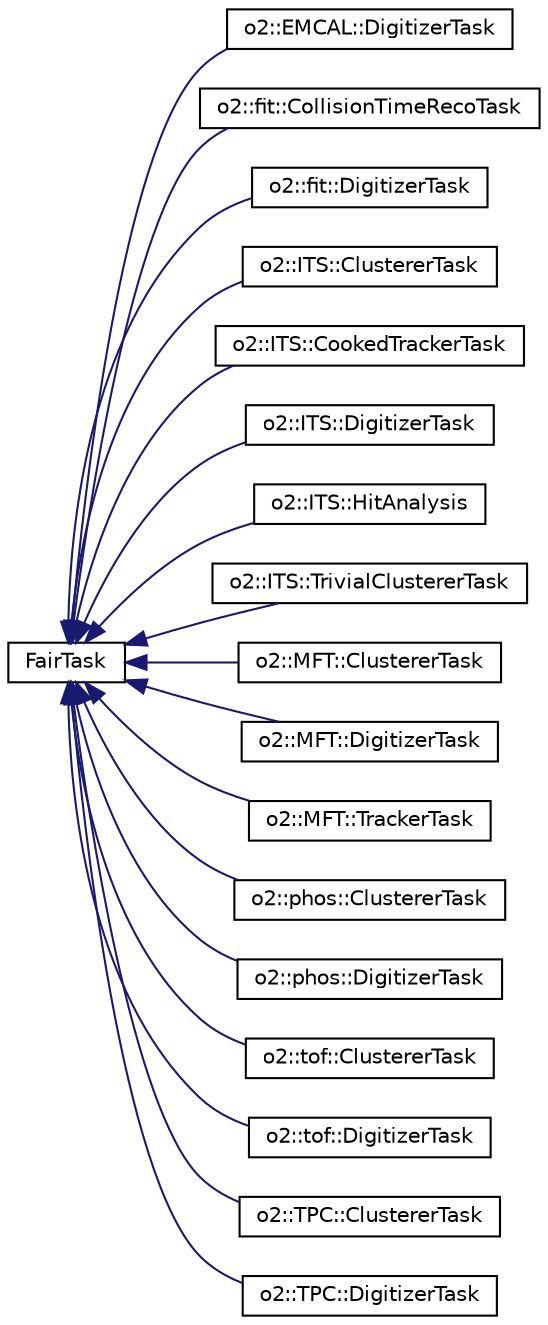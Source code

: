 digraph "Graphical Class Hierarchy"
{
 // INTERACTIVE_SVG=YES
  bgcolor="transparent";
  edge [fontname="Helvetica",fontsize="10",labelfontname="Helvetica",labelfontsize="10"];
  node [fontname="Helvetica",fontsize="10",shape=record];
  rankdir="LR";
  Node1 [label="FairTask",height=0.2,width=0.4,color="black",URL="$d2/d9e/classFairTask.html"];
  Node1 -> Node2 [dir="back",color="midnightblue",fontsize="10",style="solid",fontname="Helvetica"];
  Node2 [label="o2::EMCAL::DigitizerTask",height=0.2,width=0.4,color="black",URL="$de/d8a/classo2_1_1EMCAL_1_1DigitizerTask.html"];
  Node1 -> Node3 [dir="back",color="midnightblue",fontsize="10",style="solid",fontname="Helvetica"];
  Node3 [label="o2::fit::CollisionTimeRecoTask",height=0.2,width=0.4,color="black",URL="$d4/d59/classo2_1_1fit_1_1CollisionTimeRecoTask.html"];
  Node1 -> Node4 [dir="back",color="midnightblue",fontsize="10",style="solid",fontname="Helvetica"];
  Node4 [label="o2::fit::DigitizerTask",height=0.2,width=0.4,color="black",URL="$de/d40/classo2_1_1fit_1_1DigitizerTask.html"];
  Node1 -> Node5 [dir="back",color="midnightblue",fontsize="10",style="solid",fontname="Helvetica"];
  Node5 [label="o2::ITS::ClustererTask",height=0.2,width=0.4,color="black",URL="$db/df6/classo2_1_1ITS_1_1ClustererTask.html"];
  Node1 -> Node6 [dir="back",color="midnightblue",fontsize="10",style="solid",fontname="Helvetica"];
  Node6 [label="o2::ITS::CookedTrackerTask",height=0.2,width=0.4,color="black",URL="$d8/d68/classo2_1_1ITS_1_1CookedTrackerTask.html"];
  Node1 -> Node7 [dir="back",color="midnightblue",fontsize="10",style="solid",fontname="Helvetica"];
  Node7 [label="o2::ITS::DigitizerTask",height=0.2,width=0.4,color="black",URL="$de/d22/classo2_1_1ITS_1_1DigitizerTask.html"];
  Node1 -> Node8 [dir="back",color="midnightblue",fontsize="10",style="solid",fontname="Helvetica"];
  Node8 [label="o2::ITS::HitAnalysis",height=0.2,width=0.4,color="black",URL="$d6/df5/classo2_1_1ITS_1_1HitAnalysis.html"];
  Node1 -> Node9 [dir="back",color="midnightblue",fontsize="10",style="solid",fontname="Helvetica"];
  Node9 [label="o2::ITS::TrivialClustererTask",height=0.2,width=0.4,color="black",URL="$db/d78/classo2_1_1ITS_1_1TrivialClustererTask.html"];
  Node1 -> Node10 [dir="back",color="midnightblue",fontsize="10",style="solid",fontname="Helvetica"];
  Node10 [label="o2::MFT::ClustererTask",height=0.2,width=0.4,color="black",URL="$d7/d6d/classo2_1_1MFT_1_1ClustererTask.html"];
  Node1 -> Node11 [dir="back",color="midnightblue",fontsize="10",style="solid",fontname="Helvetica"];
  Node11 [label="o2::MFT::DigitizerTask",height=0.2,width=0.4,color="black",URL="$d0/d22/classo2_1_1MFT_1_1DigitizerTask.html"];
  Node1 -> Node12 [dir="back",color="midnightblue",fontsize="10",style="solid",fontname="Helvetica"];
  Node12 [label="o2::MFT::TrackerTask",height=0.2,width=0.4,color="black",URL="$dc/d5b/classo2_1_1MFT_1_1TrackerTask.html"];
  Node1 -> Node13 [dir="back",color="midnightblue",fontsize="10",style="solid",fontname="Helvetica"];
  Node13 [label="o2::phos::ClustererTask",height=0.2,width=0.4,color="black",URL="$d1/df7/classo2_1_1phos_1_1ClustererTask.html"];
  Node1 -> Node14 [dir="back",color="midnightblue",fontsize="10",style="solid",fontname="Helvetica"];
  Node14 [label="o2::phos::DigitizerTask",height=0.2,width=0.4,color="black",URL="$d2/d40/classo2_1_1phos_1_1DigitizerTask.html"];
  Node1 -> Node15 [dir="back",color="midnightblue",fontsize="10",style="solid",fontname="Helvetica"];
  Node15 [label="o2::tof::ClustererTask",height=0.2,width=0.4,color="black",URL="$d0/dc6/classo2_1_1tof_1_1ClustererTask.html"];
  Node1 -> Node16 [dir="back",color="midnightblue",fontsize="10",style="solid",fontname="Helvetica"];
  Node16 [label="o2::tof::DigitizerTask",height=0.2,width=0.4,color="black",URL="$d0/dad/classo2_1_1tof_1_1DigitizerTask.html"];
  Node1 -> Node17 [dir="back",color="midnightblue",fontsize="10",style="solid",fontname="Helvetica"];
  Node17 [label="o2::TPC::ClustererTask",height=0.2,width=0.4,color="black",URL="$db/df7/classo2_1_1TPC_1_1ClustererTask.html"];
  Node1 -> Node18 [dir="back",color="midnightblue",fontsize="10",style="solid",fontname="Helvetica"];
  Node18 [label="o2::TPC::DigitizerTask",height=0.2,width=0.4,color="black",URL="$dd/d64/classo2_1_1TPC_1_1DigitizerTask.html"];
}
